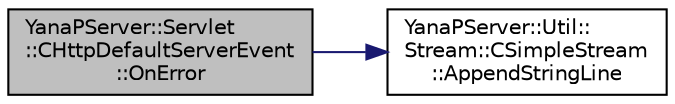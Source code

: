 digraph "YanaPServer::Servlet::CHttpDefaultServerEvent::OnError"
{
  edge [fontname="Helvetica",fontsize="10",labelfontname="Helvetica",labelfontsize="10"];
  node [fontname="Helvetica",fontsize="10",shape=record];
  rankdir="LR";
  Node2 [label="YanaPServer::Servlet\l::CHttpDefaultServerEvent\l::OnError",height=0.2,width=0.4,color="black", fillcolor="grey75", style="filled", fontcolor="black"];
  Node2 -> Node3 [color="midnightblue",fontsize="10",style="solid",fontname="Helvetica"];
  Node3 [label="YanaPServer::Util::\lStream::CSimpleStream\l::AppendStringLine",height=0.2,width=0.4,color="black", fillcolor="white", style="filled",URL="$class_yana_p_server_1_1_util_1_1_stream_1_1_c_simple_stream.html#a4a60184bcbdffa53a5e7be4a3c0831de"];
}
